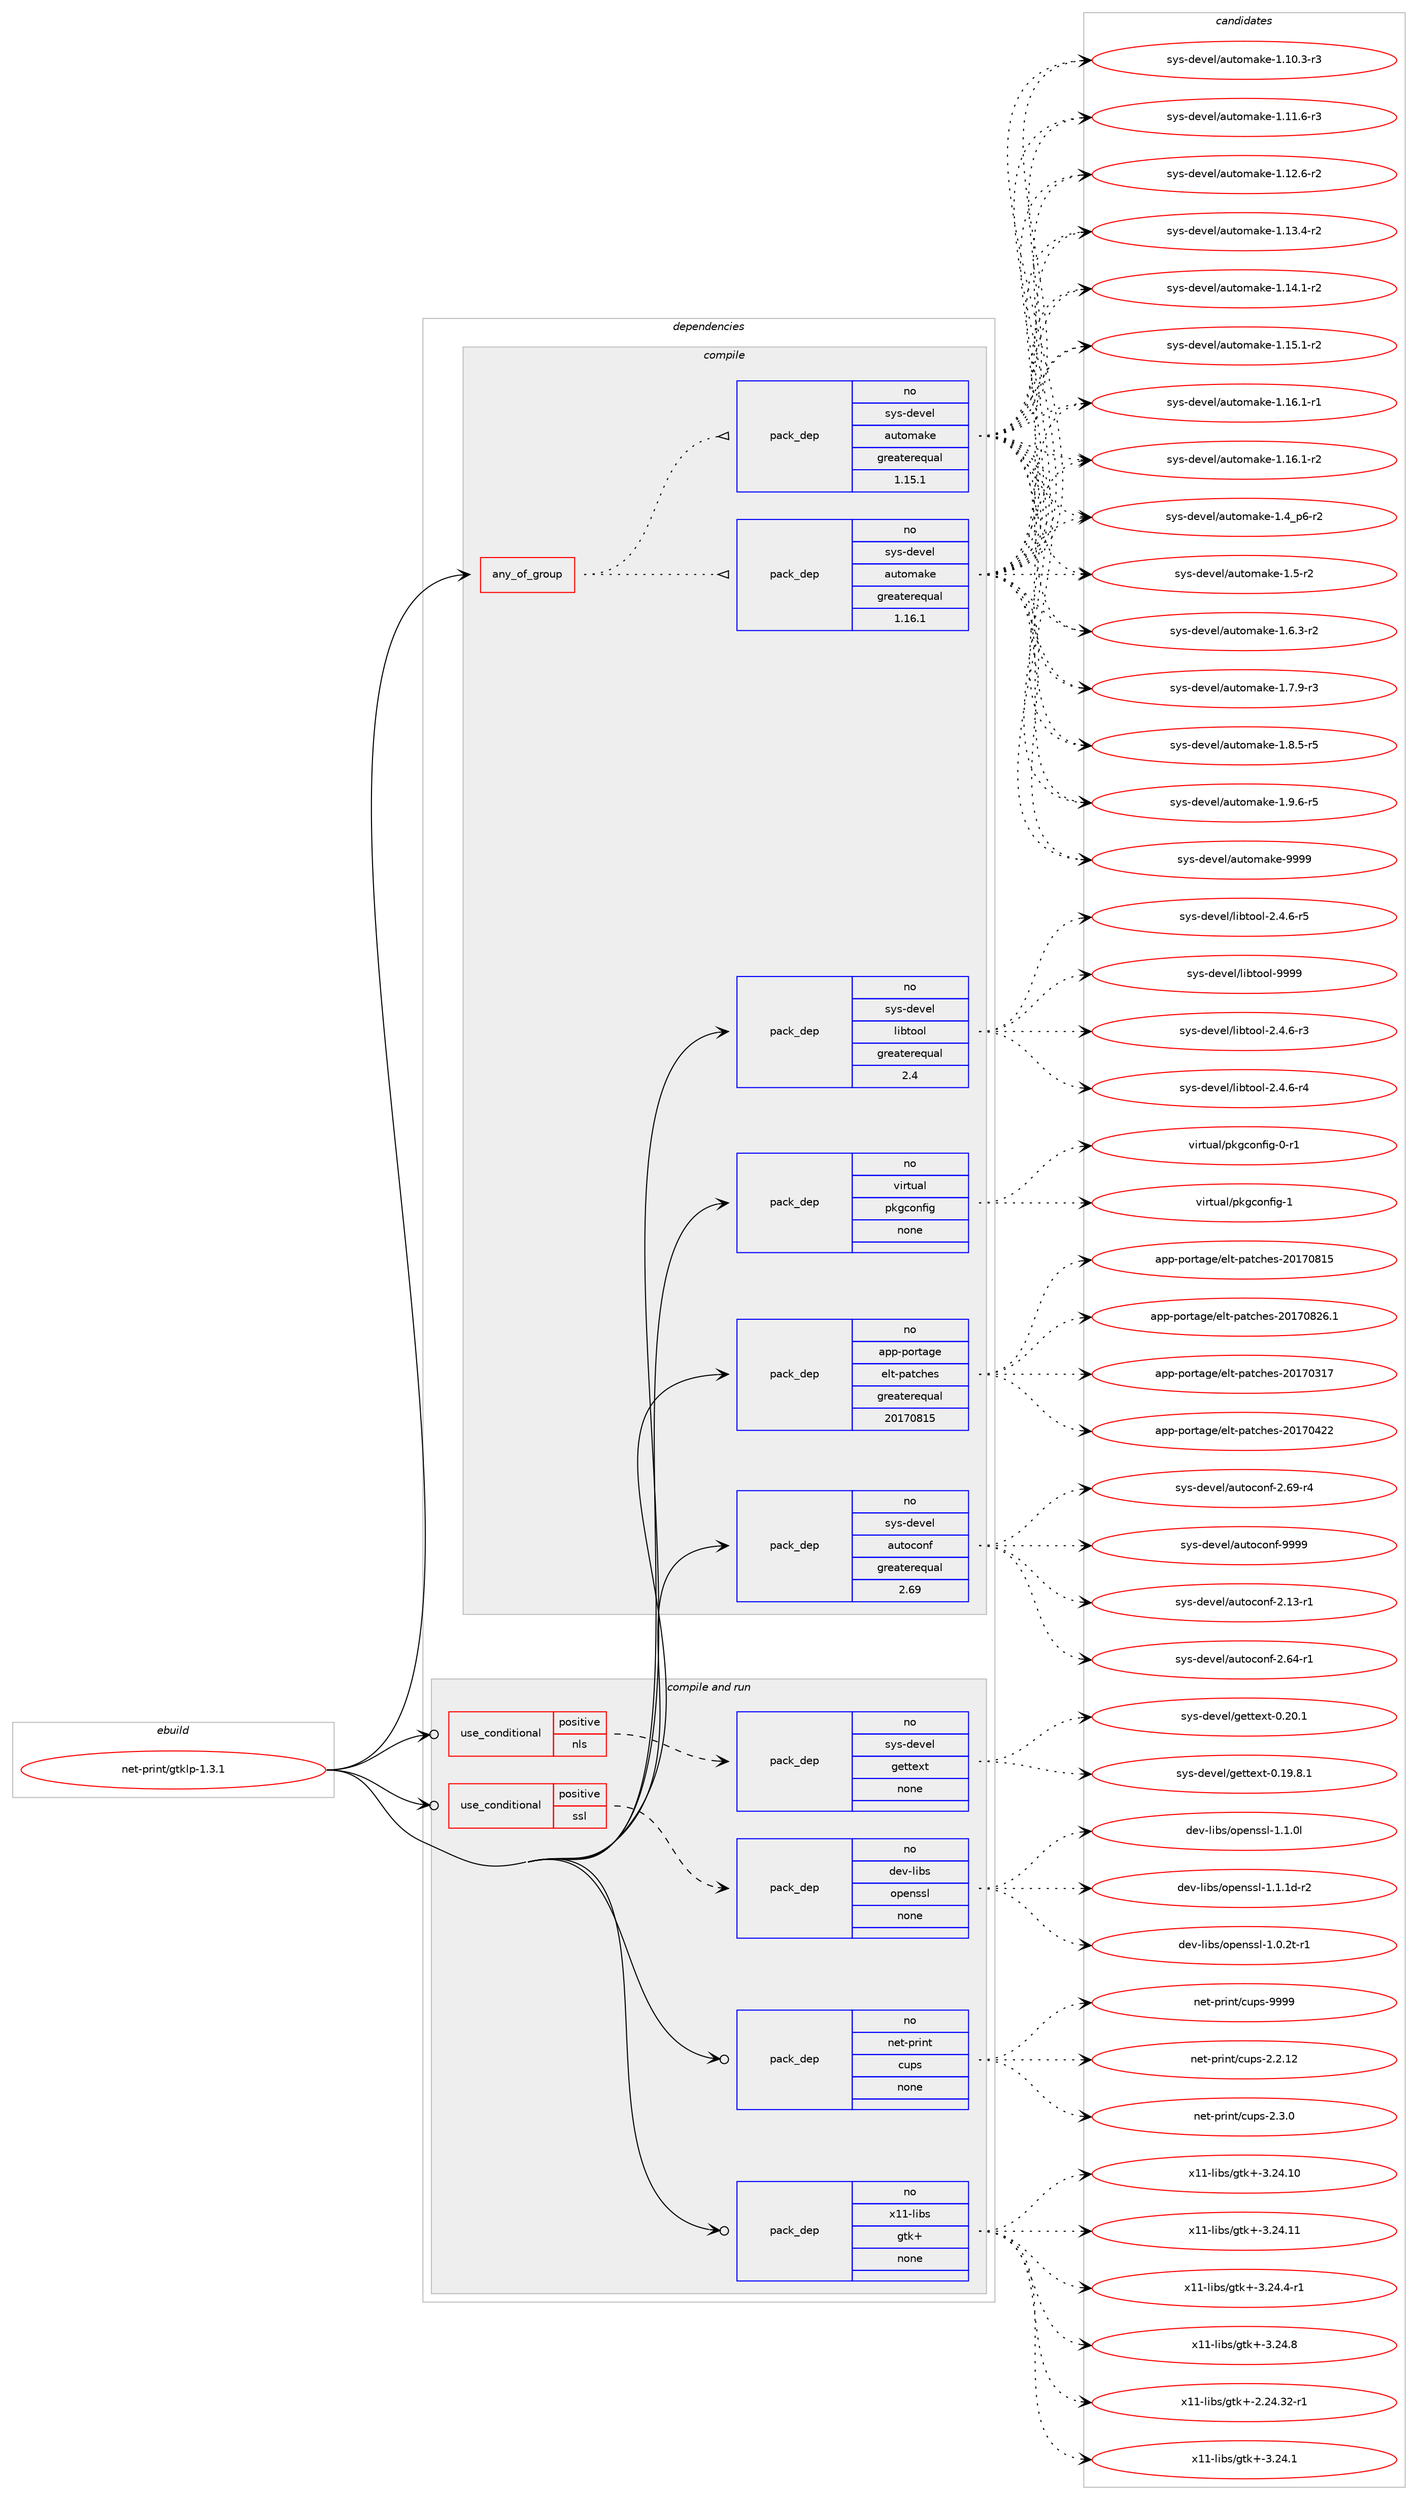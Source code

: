 digraph prolog {

# *************
# Graph options
# *************

newrank=true;
concentrate=true;
compound=true;
graph [rankdir=LR,fontname=Helvetica,fontsize=10,ranksep=1.5];#, ranksep=2.5, nodesep=0.2];
edge  [arrowhead=vee];
node  [fontname=Helvetica,fontsize=10];

# **********
# The ebuild
# **********

subgraph cluster_leftcol {
color=gray;
rank=same;
label=<<i>ebuild</i>>;
id [label="net-print/gtklp-1.3.1", color=red, width=4, href="../net-print/gtklp-1.3.1.svg"];
}

# ****************
# The dependencies
# ****************

subgraph cluster_midcol {
color=gray;
label=<<i>dependencies</i>>;
subgraph cluster_compile {
fillcolor="#eeeeee";
style=filled;
label=<<i>compile</i>>;
subgraph any14347 {
dependency841552 [label=<<TABLE BORDER="0" CELLBORDER="1" CELLSPACING="0" CELLPADDING="4"><TR><TD CELLPADDING="10">any_of_group</TD></TR></TABLE>>, shape=none, color=red];subgraph pack621585 {
dependency841553 [label=<<TABLE BORDER="0" CELLBORDER="1" CELLSPACING="0" CELLPADDING="4" WIDTH="220"><TR><TD ROWSPAN="6" CELLPADDING="30">pack_dep</TD></TR><TR><TD WIDTH="110">no</TD></TR><TR><TD>sys-devel</TD></TR><TR><TD>automake</TD></TR><TR><TD>greaterequal</TD></TR><TR><TD>1.16.1</TD></TR></TABLE>>, shape=none, color=blue];
}
dependency841552:e -> dependency841553:w [weight=20,style="dotted",arrowhead="oinv"];
subgraph pack621586 {
dependency841554 [label=<<TABLE BORDER="0" CELLBORDER="1" CELLSPACING="0" CELLPADDING="4" WIDTH="220"><TR><TD ROWSPAN="6" CELLPADDING="30">pack_dep</TD></TR><TR><TD WIDTH="110">no</TD></TR><TR><TD>sys-devel</TD></TR><TR><TD>automake</TD></TR><TR><TD>greaterequal</TD></TR><TR><TD>1.15.1</TD></TR></TABLE>>, shape=none, color=blue];
}
dependency841552:e -> dependency841554:w [weight=20,style="dotted",arrowhead="oinv"];
}
id:e -> dependency841552:w [weight=20,style="solid",arrowhead="vee"];
subgraph pack621587 {
dependency841555 [label=<<TABLE BORDER="0" CELLBORDER="1" CELLSPACING="0" CELLPADDING="4" WIDTH="220"><TR><TD ROWSPAN="6" CELLPADDING="30">pack_dep</TD></TR><TR><TD WIDTH="110">no</TD></TR><TR><TD>app-portage</TD></TR><TR><TD>elt-patches</TD></TR><TR><TD>greaterequal</TD></TR><TR><TD>20170815</TD></TR></TABLE>>, shape=none, color=blue];
}
id:e -> dependency841555:w [weight=20,style="solid",arrowhead="vee"];
subgraph pack621588 {
dependency841556 [label=<<TABLE BORDER="0" CELLBORDER="1" CELLSPACING="0" CELLPADDING="4" WIDTH="220"><TR><TD ROWSPAN="6" CELLPADDING="30">pack_dep</TD></TR><TR><TD WIDTH="110">no</TD></TR><TR><TD>sys-devel</TD></TR><TR><TD>autoconf</TD></TR><TR><TD>greaterequal</TD></TR><TR><TD>2.69</TD></TR></TABLE>>, shape=none, color=blue];
}
id:e -> dependency841556:w [weight=20,style="solid",arrowhead="vee"];
subgraph pack621589 {
dependency841557 [label=<<TABLE BORDER="0" CELLBORDER="1" CELLSPACING="0" CELLPADDING="4" WIDTH="220"><TR><TD ROWSPAN="6" CELLPADDING="30">pack_dep</TD></TR><TR><TD WIDTH="110">no</TD></TR><TR><TD>sys-devel</TD></TR><TR><TD>libtool</TD></TR><TR><TD>greaterequal</TD></TR><TR><TD>2.4</TD></TR></TABLE>>, shape=none, color=blue];
}
id:e -> dependency841557:w [weight=20,style="solid",arrowhead="vee"];
subgraph pack621590 {
dependency841558 [label=<<TABLE BORDER="0" CELLBORDER="1" CELLSPACING="0" CELLPADDING="4" WIDTH="220"><TR><TD ROWSPAN="6" CELLPADDING="30">pack_dep</TD></TR><TR><TD WIDTH="110">no</TD></TR><TR><TD>virtual</TD></TR><TR><TD>pkgconfig</TD></TR><TR><TD>none</TD></TR><TR><TD></TD></TR></TABLE>>, shape=none, color=blue];
}
id:e -> dependency841558:w [weight=20,style="solid",arrowhead="vee"];
}
subgraph cluster_compileandrun {
fillcolor="#eeeeee";
style=filled;
label=<<i>compile and run</i>>;
subgraph cond205122 {
dependency841559 [label=<<TABLE BORDER="0" CELLBORDER="1" CELLSPACING="0" CELLPADDING="4"><TR><TD ROWSPAN="3" CELLPADDING="10">use_conditional</TD></TR><TR><TD>positive</TD></TR><TR><TD>nls</TD></TR></TABLE>>, shape=none, color=red];
subgraph pack621591 {
dependency841560 [label=<<TABLE BORDER="0" CELLBORDER="1" CELLSPACING="0" CELLPADDING="4" WIDTH="220"><TR><TD ROWSPAN="6" CELLPADDING="30">pack_dep</TD></TR><TR><TD WIDTH="110">no</TD></TR><TR><TD>sys-devel</TD></TR><TR><TD>gettext</TD></TR><TR><TD>none</TD></TR><TR><TD></TD></TR></TABLE>>, shape=none, color=blue];
}
dependency841559:e -> dependency841560:w [weight=20,style="dashed",arrowhead="vee"];
}
id:e -> dependency841559:w [weight=20,style="solid",arrowhead="odotvee"];
subgraph cond205123 {
dependency841561 [label=<<TABLE BORDER="0" CELLBORDER="1" CELLSPACING="0" CELLPADDING="4"><TR><TD ROWSPAN="3" CELLPADDING="10">use_conditional</TD></TR><TR><TD>positive</TD></TR><TR><TD>ssl</TD></TR></TABLE>>, shape=none, color=red];
subgraph pack621592 {
dependency841562 [label=<<TABLE BORDER="0" CELLBORDER="1" CELLSPACING="0" CELLPADDING="4" WIDTH="220"><TR><TD ROWSPAN="6" CELLPADDING="30">pack_dep</TD></TR><TR><TD WIDTH="110">no</TD></TR><TR><TD>dev-libs</TD></TR><TR><TD>openssl</TD></TR><TR><TD>none</TD></TR><TR><TD></TD></TR></TABLE>>, shape=none, color=blue];
}
dependency841561:e -> dependency841562:w [weight=20,style="dashed",arrowhead="vee"];
}
id:e -> dependency841561:w [weight=20,style="solid",arrowhead="odotvee"];
subgraph pack621593 {
dependency841563 [label=<<TABLE BORDER="0" CELLBORDER="1" CELLSPACING="0" CELLPADDING="4" WIDTH="220"><TR><TD ROWSPAN="6" CELLPADDING="30">pack_dep</TD></TR><TR><TD WIDTH="110">no</TD></TR><TR><TD>net-print</TD></TR><TR><TD>cups</TD></TR><TR><TD>none</TD></TR><TR><TD></TD></TR></TABLE>>, shape=none, color=blue];
}
id:e -> dependency841563:w [weight=20,style="solid",arrowhead="odotvee"];
subgraph pack621594 {
dependency841564 [label=<<TABLE BORDER="0" CELLBORDER="1" CELLSPACING="0" CELLPADDING="4" WIDTH="220"><TR><TD ROWSPAN="6" CELLPADDING="30">pack_dep</TD></TR><TR><TD WIDTH="110">no</TD></TR><TR><TD>x11-libs</TD></TR><TR><TD>gtk+</TD></TR><TR><TD>none</TD></TR><TR><TD></TD></TR></TABLE>>, shape=none, color=blue];
}
id:e -> dependency841564:w [weight=20,style="solid",arrowhead="odotvee"];
}
subgraph cluster_run {
fillcolor="#eeeeee";
style=filled;
label=<<i>run</i>>;
}
}

# **************
# The candidates
# **************

subgraph cluster_choices {
rank=same;
color=gray;
label=<<i>candidates</i>>;

subgraph choice621585 {
color=black;
nodesep=1;
choice11512111545100101118101108479711711611110997107101454946494846514511451 [label="sys-devel/automake-1.10.3-r3", color=red, width=4,href="../sys-devel/automake-1.10.3-r3.svg"];
choice11512111545100101118101108479711711611110997107101454946494946544511451 [label="sys-devel/automake-1.11.6-r3", color=red, width=4,href="../sys-devel/automake-1.11.6-r3.svg"];
choice11512111545100101118101108479711711611110997107101454946495046544511450 [label="sys-devel/automake-1.12.6-r2", color=red, width=4,href="../sys-devel/automake-1.12.6-r2.svg"];
choice11512111545100101118101108479711711611110997107101454946495146524511450 [label="sys-devel/automake-1.13.4-r2", color=red, width=4,href="../sys-devel/automake-1.13.4-r2.svg"];
choice11512111545100101118101108479711711611110997107101454946495246494511450 [label="sys-devel/automake-1.14.1-r2", color=red, width=4,href="../sys-devel/automake-1.14.1-r2.svg"];
choice11512111545100101118101108479711711611110997107101454946495346494511450 [label="sys-devel/automake-1.15.1-r2", color=red, width=4,href="../sys-devel/automake-1.15.1-r2.svg"];
choice11512111545100101118101108479711711611110997107101454946495446494511449 [label="sys-devel/automake-1.16.1-r1", color=red, width=4,href="../sys-devel/automake-1.16.1-r1.svg"];
choice11512111545100101118101108479711711611110997107101454946495446494511450 [label="sys-devel/automake-1.16.1-r2", color=red, width=4,href="../sys-devel/automake-1.16.1-r2.svg"];
choice115121115451001011181011084797117116111109971071014549465295112544511450 [label="sys-devel/automake-1.4_p6-r2", color=red, width=4,href="../sys-devel/automake-1.4_p6-r2.svg"];
choice11512111545100101118101108479711711611110997107101454946534511450 [label="sys-devel/automake-1.5-r2", color=red, width=4,href="../sys-devel/automake-1.5-r2.svg"];
choice115121115451001011181011084797117116111109971071014549465446514511450 [label="sys-devel/automake-1.6.3-r2", color=red, width=4,href="../sys-devel/automake-1.6.3-r2.svg"];
choice115121115451001011181011084797117116111109971071014549465546574511451 [label="sys-devel/automake-1.7.9-r3", color=red, width=4,href="../sys-devel/automake-1.7.9-r3.svg"];
choice115121115451001011181011084797117116111109971071014549465646534511453 [label="sys-devel/automake-1.8.5-r5", color=red, width=4,href="../sys-devel/automake-1.8.5-r5.svg"];
choice115121115451001011181011084797117116111109971071014549465746544511453 [label="sys-devel/automake-1.9.6-r5", color=red, width=4,href="../sys-devel/automake-1.9.6-r5.svg"];
choice115121115451001011181011084797117116111109971071014557575757 [label="sys-devel/automake-9999", color=red, width=4,href="../sys-devel/automake-9999.svg"];
dependency841553:e -> choice11512111545100101118101108479711711611110997107101454946494846514511451:w [style=dotted,weight="100"];
dependency841553:e -> choice11512111545100101118101108479711711611110997107101454946494946544511451:w [style=dotted,weight="100"];
dependency841553:e -> choice11512111545100101118101108479711711611110997107101454946495046544511450:w [style=dotted,weight="100"];
dependency841553:e -> choice11512111545100101118101108479711711611110997107101454946495146524511450:w [style=dotted,weight="100"];
dependency841553:e -> choice11512111545100101118101108479711711611110997107101454946495246494511450:w [style=dotted,weight="100"];
dependency841553:e -> choice11512111545100101118101108479711711611110997107101454946495346494511450:w [style=dotted,weight="100"];
dependency841553:e -> choice11512111545100101118101108479711711611110997107101454946495446494511449:w [style=dotted,weight="100"];
dependency841553:e -> choice11512111545100101118101108479711711611110997107101454946495446494511450:w [style=dotted,weight="100"];
dependency841553:e -> choice115121115451001011181011084797117116111109971071014549465295112544511450:w [style=dotted,weight="100"];
dependency841553:e -> choice11512111545100101118101108479711711611110997107101454946534511450:w [style=dotted,weight="100"];
dependency841553:e -> choice115121115451001011181011084797117116111109971071014549465446514511450:w [style=dotted,weight="100"];
dependency841553:e -> choice115121115451001011181011084797117116111109971071014549465546574511451:w [style=dotted,weight="100"];
dependency841553:e -> choice115121115451001011181011084797117116111109971071014549465646534511453:w [style=dotted,weight="100"];
dependency841553:e -> choice115121115451001011181011084797117116111109971071014549465746544511453:w [style=dotted,weight="100"];
dependency841553:e -> choice115121115451001011181011084797117116111109971071014557575757:w [style=dotted,weight="100"];
}
subgraph choice621586 {
color=black;
nodesep=1;
choice11512111545100101118101108479711711611110997107101454946494846514511451 [label="sys-devel/automake-1.10.3-r3", color=red, width=4,href="../sys-devel/automake-1.10.3-r3.svg"];
choice11512111545100101118101108479711711611110997107101454946494946544511451 [label="sys-devel/automake-1.11.6-r3", color=red, width=4,href="../sys-devel/automake-1.11.6-r3.svg"];
choice11512111545100101118101108479711711611110997107101454946495046544511450 [label="sys-devel/automake-1.12.6-r2", color=red, width=4,href="../sys-devel/automake-1.12.6-r2.svg"];
choice11512111545100101118101108479711711611110997107101454946495146524511450 [label="sys-devel/automake-1.13.4-r2", color=red, width=4,href="../sys-devel/automake-1.13.4-r2.svg"];
choice11512111545100101118101108479711711611110997107101454946495246494511450 [label="sys-devel/automake-1.14.1-r2", color=red, width=4,href="../sys-devel/automake-1.14.1-r2.svg"];
choice11512111545100101118101108479711711611110997107101454946495346494511450 [label="sys-devel/automake-1.15.1-r2", color=red, width=4,href="../sys-devel/automake-1.15.1-r2.svg"];
choice11512111545100101118101108479711711611110997107101454946495446494511449 [label="sys-devel/automake-1.16.1-r1", color=red, width=4,href="../sys-devel/automake-1.16.1-r1.svg"];
choice11512111545100101118101108479711711611110997107101454946495446494511450 [label="sys-devel/automake-1.16.1-r2", color=red, width=4,href="../sys-devel/automake-1.16.1-r2.svg"];
choice115121115451001011181011084797117116111109971071014549465295112544511450 [label="sys-devel/automake-1.4_p6-r2", color=red, width=4,href="../sys-devel/automake-1.4_p6-r2.svg"];
choice11512111545100101118101108479711711611110997107101454946534511450 [label="sys-devel/automake-1.5-r2", color=red, width=4,href="../sys-devel/automake-1.5-r2.svg"];
choice115121115451001011181011084797117116111109971071014549465446514511450 [label="sys-devel/automake-1.6.3-r2", color=red, width=4,href="../sys-devel/automake-1.6.3-r2.svg"];
choice115121115451001011181011084797117116111109971071014549465546574511451 [label="sys-devel/automake-1.7.9-r3", color=red, width=4,href="../sys-devel/automake-1.7.9-r3.svg"];
choice115121115451001011181011084797117116111109971071014549465646534511453 [label="sys-devel/automake-1.8.5-r5", color=red, width=4,href="../sys-devel/automake-1.8.5-r5.svg"];
choice115121115451001011181011084797117116111109971071014549465746544511453 [label="sys-devel/automake-1.9.6-r5", color=red, width=4,href="../sys-devel/automake-1.9.6-r5.svg"];
choice115121115451001011181011084797117116111109971071014557575757 [label="sys-devel/automake-9999", color=red, width=4,href="../sys-devel/automake-9999.svg"];
dependency841554:e -> choice11512111545100101118101108479711711611110997107101454946494846514511451:w [style=dotted,weight="100"];
dependency841554:e -> choice11512111545100101118101108479711711611110997107101454946494946544511451:w [style=dotted,weight="100"];
dependency841554:e -> choice11512111545100101118101108479711711611110997107101454946495046544511450:w [style=dotted,weight="100"];
dependency841554:e -> choice11512111545100101118101108479711711611110997107101454946495146524511450:w [style=dotted,weight="100"];
dependency841554:e -> choice11512111545100101118101108479711711611110997107101454946495246494511450:w [style=dotted,weight="100"];
dependency841554:e -> choice11512111545100101118101108479711711611110997107101454946495346494511450:w [style=dotted,weight="100"];
dependency841554:e -> choice11512111545100101118101108479711711611110997107101454946495446494511449:w [style=dotted,weight="100"];
dependency841554:e -> choice11512111545100101118101108479711711611110997107101454946495446494511450:w [style=dotted,weight="100"];
dependency841554:e -> choice115121115451001011181011084797117116111109971071014549465295112544511450:w [style=dotted,weight="100"];
dependency841554:e -> choice11512111545100101118101108479711711611110997107101454946534511450:w [style=dotted,weight="100"];
dependency841554:e -> choice115121115451001011181011084797117116111109971071014549465446514511450:w [style=dotted,weight="100"];
dependency841554:e -> choice115121115451001011181011084797117116111109971071014549465546574511451:w [style=dotted,weight="100"];
dependency841554:e -> choice115121115451001011181011084797117116111109971071014549465646534511453:w [style=dotted,weight="100"];
dependency841554:e -> choice115121115451001011181011084797117116111109971071014549465746544511453:w [style=dotted,weight="100"];
dependency841554:e -> choice115121115451001011181011084797117116111109971071014557575757:w [style=dotted,weight="100"];
}
subgraph choice621587 {
color=black;
nodesep=1;
choice97112112451121111141169710310147101108116451129711699104101115455048495548514955 [label="app-portage/elt-patches-20170317", color=red, width=4,href="../app-portage/elt-patches-20170317.svg"];
choice97112112451121111141169710310147101108116451129711699104101115455048495548525050 [label="app-portage/elt-patches-20170422", color=red, width=4,href="../app-portage/elt-patches-20170422.svg"];
choice97112112451121111141169710310147101108116451129711699104101115455048495548564953 [label="app-portage/elt-patches-20170815", color=red, width=4,href="../app-portage/elt-patches-20170815.svg"];
choice971121124511211111411697103101471011081164511297116991041011154550484955485650544649 [label="app-portage/elt-patches-20170826.1", color=red, width=4,href="../app-portage/elt-patches-20170826.1.svg"];
dependency841555:e -> choice97112112451121111141169710310147101108116451129711699104101115455048495548514955:w [style=dotted,weight="100"];
dependency841555:e -> choice97112112451121111141169710310147101108116451129711699104101115455048495548525050:w [style=dotted,weight="100"];
dependency841555:e -> choice97112112451121111141169710310147101108116451129711699104101115455048495548564953:w [style=dotted,weight="100"];
dependency841555:e -> choice971121124511211111411697103101471011081164511297116991041011154550484955485650544649:w [style=dotted,weight="100"];
}
subgraph choice621588 {
color=black;
nodesep=1;
choice1151211154510010111810110847971171161119911111010245504649514511449 [label="sys-devel/autoconf-2.13-r1", color=red, width=4,href="../sys-devel/autoconf-2.13-r1.svg"];
choice1151211154510010111810110847971171161119911111010245504654524511449 [label="sys-devel/autoconf-2.64-r1", color=red, width=4,href="../sys-devel/autoconf-2.64-r1.svg"];
choice1151211154510010111810110847971171161119911111010245504654574511452 [label="sys-devel/autoconf-2.69-r4", color=red, width=4,href="../sys-devel/autoconf-2.69-r4.svg"];
choice115121115451001011181011084797117116111991111101024557575757 [label="sys-devel/autoconf-9999", color=red, width=4,href="../sys-devel/autoconf-9999.svg"];
dependency841556:e -> choice1151211154510010111810110847971171161119911111010245504649514511449:w [style=dotted,weight="100"];
dependency841556:e -> choice1151211154510010111810110847971171161119911111010245504654524511449:w [style=dotted,weight="100"];
dependency841556:e -> choice1151211154510010111810110847971171161119911111010245504654574511452:w [style=dotted,weight="100"];
dependency841556:e -> choice115121115451001011181011084797117116111991111101024557575757:w [style=dotted,weight="100"];
}
subgraph choice621589 {
color=black;
nodesep=1;
choice1151211154510010111810110847108105981161111111084550465246544511451 [label="sys-devel/libtool-2.4.6-r3", color=red, width=4,href="../sys-devel/libtool-2.4.6-r3.svg"];
choice1151211154510010111810110847108105981161111111084550465246544511452 [label="sys-devel/libtool-2.4.6-r4", color=red, width=4,href="../sys-devel/libtool-2.4.6-r4.svg"];
choice1151211154510010111810110847108105981161111111084550465246544511453 [label="sys-devel/libtool-2.4.6-r5", color=red, width=4,href="../sys-devel/libtool-2.4.6-r5.svg"];
choice1151211154510010111810110847108105981161111111084557575757 [label="sys-devel/libtool-9999", color=red, width=4,href="../sys-devel/libtool-9999.svg"];
dependency841557:e -> choice1151211154510010111810110847108105981161111111084550465246544511451:w [style=dotted,weight="100"];
dependency841557:e -> choice1151211154510010111810110847108105981161111111084550465246544511452:w [style=dotted,weight="100"];
dependency841557:e -> choice1151211154510010111810110847108105981161111111084550465246544511453:w [style=dotted,weight="100"];
dependency841557:e -> choice1151211154510010111810110847108105981161111111084557575757:w [style=dotted,weight="100"];
}
subgraph choice621590 {
color=black;
nodesep=1;
choice11810511411611797108471121071039911111010210510345484511449 [label="virtual/pkgconfig-0-r1", color=red, width=4,href="../virtual/pkgconfig-0-r1.svg"];
choice1181051141161179710847112107103991111101021051034549 [label="virtual/pkgconfig-1", color=red, width=4,href="../virtual/pkgconfig-1.svg"];
dependency841558:e -> choice11810511411611797108471121071039911111010210510345484511449:w [style=dotted,weight="100"];
dependency841558:e -> choice1181051141161179710847112107103991111101021051034549:w [style=dotted,weight="100"];
}
subgraph choice621591 {
color=black;
nodesep=1;
choice1151211154510010111810110847103101116116101120116454846495746564649 [label="sys-devel/gettext-0.19.8.1", color=red, width=4,href="../sys-devel/gettext-0.19.8.1.svg"];
choice115121115451001011181011084710310111611610112011645484650484649 [label="sys-devel/gettext-0.20.1", color=red, width=4,href="../sys-devel/gettext-0.20.1.svg"];
dependency841560:e -> choice1151211154510010111810110847103101116116101120116454846495746564649:w [style=dotted,weight="100"];
dependency841560:e -> choice115121115451001011181011084710310111611610112011645484650484649:w [style=dotted,weight="100"];
}
subgraph choice621592 {
color=black;
nodesep=1;
choice1001011184510810598115471111121011101151151084549464846501164511449 [label="dev-libs/openssl-1.0.2t-r1", color=red, width=4,href="../dev-libs/openssl-1.0.2t-r1.svg"];
choice100101118451081059811547111112101110115115108454946494648108 [label="dev-libs/openssl-1.1.0l", color=red, width=4,href="../dev-libs/openssl-1.1.0l.svg"];
choice1001011184510810598115471111121011101151151084549464946491004511450 [label="dev-libs/openssl-1.1.1d-r2", color=red, width=4,href="../dev-libs/openssl-1.1.1d-r2.svg"];
dependency841562:e -> choice1001011184510810598115471111121011101151151084549464846501164511449:w [style=dotted,weight="100"];
dependency841562:e -> choice100101118451081059811547111112101110115115108454946494648108:w [style=dotted,weight="100"];
dependency841562:e -> choice1001011184510810598115471111121011101151151084549464946491004511450:w [style=dotted,weight="100"];
}
subgraph choice621593 {
color=black;
nodesep=1;
choice11010111645112114105110116479911711211545504650464950 [label="net-print/cups-2.2.12", color=red, width=4,href="../net-print/cups-2.2.12.svg"];
choice110101116451121141051101164799117112115455046514648 [label="net-print/cups-2.3.0", color=red, width=4,href="../net-print/cups-2.3.0.svg"];
choice1101011164511211410511011647991171121154557575757 [label="net-print/cups-9999", color=red, width=4,href="../net-print/cups-9999.svg"];
dependency841563:e -> choice11010111645112114105110116479911711211545504650464950:w [style=dotted,weight="100"];
dependency841563:e -> choice110101116451121141051101164799117112115455046514648:w [style=dotted,weight="100"];
dependency841563:e -> choice1101011164511211410511011647991171121154557575757:w [style=dotted,weight="100"];
}
subgraph choice621594 {
color=black;
nodesep=1;
choice12049494510810598115471031161074345504650524651504511449 [label="x11-libs/gtk+-2.24.32-r1", color=red, width=4,href="../x11-libs/gtk+-2.24.32-r1.svg"];
choice12049494510810598115471031161074345514650524649 [label="x11-libs/gtk+-3.24.1", color=red, width=4,href="../x11-libs/gtk+-3.24.1.svg"];
choice1204949451081059811547103116107434551465052464948 [label="x11-libs/gtk+-3.24.10", color=red, width=4,href="../x11-libs/gtk+-3.24.10.svg"];
choice1204949451081059811547103116107434551465052464949 [label="x11-libs/gtk+-3.24.11", color=red, width=4,href="../x11-libs/gtk+-3.24.11.svg"];
choice120494945108105981154710311610743455146505246524511449 [label="x11-libs/gtk+-3.24.4-r1", color=red, width=4,href="../x11-libs/gtk+-3.24.4-r1.svg"];
choice12049494510810598115471031161074345514650524656 [label="x11-libs/gtk+-3.24.8", color=red, width=4,href="../x11-libs/gtk+-3.24.8.svg"];
dependency841564:e -> choice12049494510810598115471031161074345504650524651504511449:w [style=dotted,weight="100"];
dependency841564:e -> choice12049494510810598115471031161074345514650524649:w [style=dotted,weight="100"];
dependency841564:e -> choice1204949451081059811547103116107434551465052464948:w [style=dotted,weight="100"];
dependency841564:e -> choice1204949451081059811547103116107434551465052464949:w [style=dotted,weight="100"];
dependency841564:e -> choice120494945108105981154710311610743455146505246524511449:w [style=dotted,weight="100"];
dependency841564:e -> choice12049494510810598115471031161074345514650524656:w [style=dotted,weight="100"];
}
}

}
